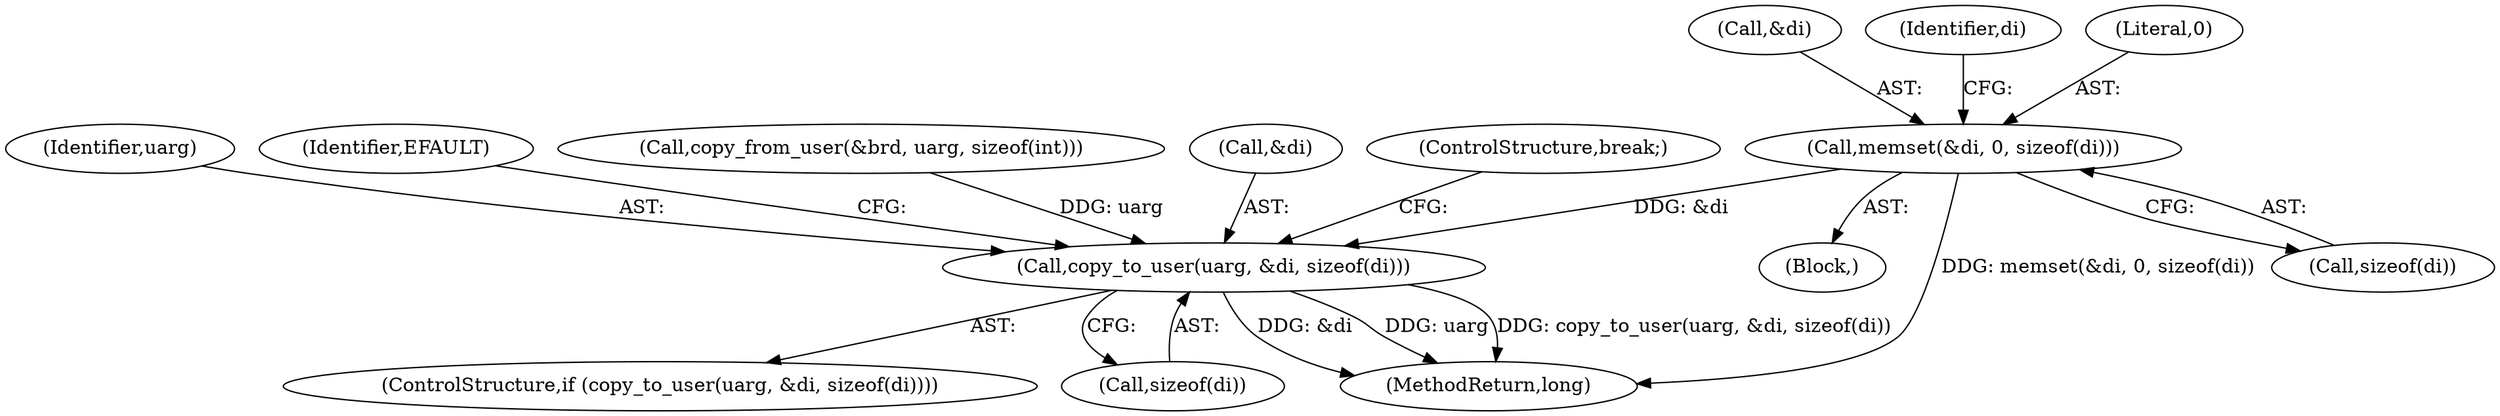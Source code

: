 digraph "0_linux_4b6184336ebb5c8dc1eae7f7ab46ee608a748b05@API" {
"1000182" [label="(Call,memset(&di, 0, sizeof(di)))"];
"1000284" [label="(Call,copy_to_user(uarg, &di, sizeof(di)))"];
"1000285" [label="(Identifier,uarg)"];
"1000183" [label="(Call,&di)"];
"1000182" [label="(Call,memset(&di, 0, sizeof(di)))"];
"1000283" [label="(ControlStructure,if (copy_to_user(uarg, &di, sizeof(di))))"];
"1000284" [label="(Call,copy_to_user(uarg, &di, sizeof(di)))"];
"1000288" [label="(Call,sizeof(di))"];
"1000292" [label="(Identifier,EFAULT)"];
"1000162" [label="(Call,copy_from_user(&brd, uarg, sizeof(int)))"];
"1000286" [label="(Call,&di)"];
"1000293" [label="(ControlStructure,break;)"];
"1000190" [label="(Identifier,di)"];
"1000158" [label="(Block,)"];
"1000185" [label="(Literal,0)"];
"1000623" [label="(MethodReturn,long)"];
"1000186" [label="(Call,sizeof(di))"];
"1000182" -> "1000158"  [label="AST: "];
"1000182" -> "1000186"  [label="CFG: "];
"1000183" -> "1000182"  [label="AST: "];
"1000185" -> "1000182"  [label="AST: "];
"1000186" -> "1000182"  [label="AST: "];
"1000190" -> "1000182"  [label="CFG: "];
"1000182" -> "1000623"  [label="DDG: memset(&di, 0, sizeof(di))"];
"1000182" -> "1000284"  [label="DDG: &di"];
"1000284" -> "1000283"  [label="AST: "];
"1000284" -> "1000288"  [label="CFG: "];
"1000285" -> "1000284"  [label="AST: "];
"1000286" -> "1000284"  [label="AST: "];
"1000288" -> "1000284"  [label="AST: "];
"1000292" -> "1000284"  [label="CFG: "];
"1000293" -> "1000284"  [label="CFG: "];
"1000284" -> "1000623"  [label="DDG: &di"];
"1000284" -> "1000623"  [label="DDG: uarg"];
"1000284" -> "1000623"  [label="DDG: copy_to_user(uarg, &di, sizeof(di))"];
"1000162" -> "1000284"  [label="DDG: uarg"];
}
